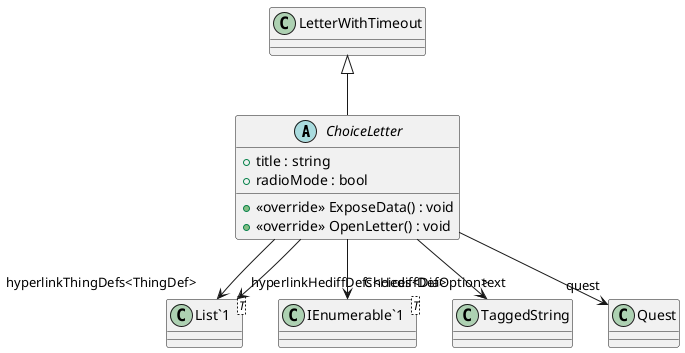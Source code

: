 @startuml
abstract class ChoiceLetter {
    + title : string
    + radioMode : bool
    + <<override>> ExposeData() : void
    + <<override>> OpenLetter() : void
}
class "List`1"<T> {
}
class "IEnumerable`1"<T> {
}
LetterWithTimeout <|-- ChoiceLetter
ChoiceLetter --> "text" TaggedString
ChoiceLetter --> "quest" Quest
ChoiceLetter --> "hyperlinkThingDefs<ThingDef>" "List`1"
ChoiceLetter --> "hyperlinkHediffDefs<HediffDef>" "List`1"
ChoiceLetter --> "Choices<DiaOption>" "IEnumerable`1"
@enduml
